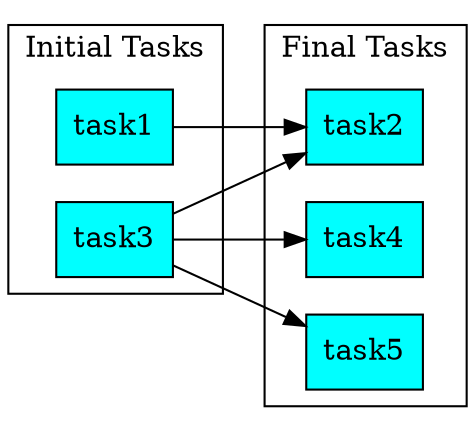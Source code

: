 // Execution Plan
digraph {
	graph [rankdir=LR]
	node [shape=box style=filled]
	// Initial Tasks
	subgraph cluster_0 {
		label="Initial Tasks"
		task1 [label=task1 fillcolor=cyan]
		task3 [label=task3 fillcolor=cyan]
	}
	// Final Tasks
	subgraph cluster_1 {
		label="Final Tasks"
		task4 [label=task4 fillcolor=cyan]
		task2 [label=task2 fillcolor=cyan]
		task5 [label=task5 fillcolor=cyan]
	}
	task1 -> task2
	task3 -> task4
	task3 -> task2
	task3 -> task5
}
